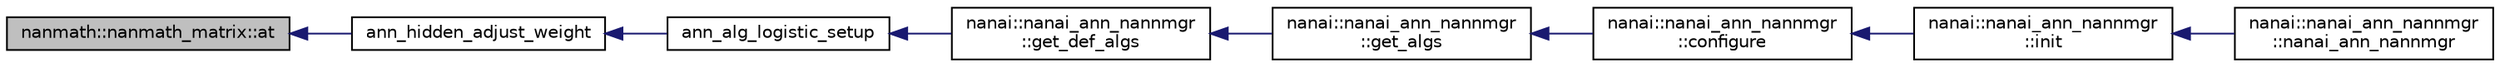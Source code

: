 digraph "nanmath::nanmath_matrix::at"
{
  edge [fontname="Helvetica",fontsize="10",labelfontname="Helvetica",labelfontsize="10"];
  node [fontname="Helvetica",fontsize="10",shape=record];
  rankdir="LR";
  Node1 [label="nanmath::nanmath_matrix::at",height=0.2,width=0.4,color="black", fillcolor="grey75", style="filled", fontcolor="black"];
  Node1 -> Node2 [dir="back",color="midnightblue",fontsize="10",style="solid",fontname="Helvetica"];
  Node2 [label="ann_hidden_adjust_weight",height=0.2,width=0.4,color="black", fillcolor="white", style="filled",URL="$nanai__ann__alg__logistic_8cc.html#ac308ebcb9d03ce254c575e5128e7030c"];
  Node2 -> Node3 [dir="back",color="midnightblue",fontsize="10",style="solid",fontname="Helvetica"];
  Node3 [label="ann_alg_logistic_setup",height=0.2,width=0.4,color="black", fillcolor="white", style="filled",URL="$nanai__ann__alg__logistic_8cc.html#ad91d250f591564487951f4bcf9ced372"];
  Node3 -> Node4 [dir="back",color="midnightblue",fontsize="10",style="solid",fontname="Helvetica"];
  Node4 [label="nanai::nanai_ann_nannmgr\l::get_def_algs",height=0.2,width=0.4,color="black", fillcolor="white", style="filled",URL="$classnanai_1_1nanai__ann__nannmgr.html#a2041f91a11e801557c4e2a310fae4355"];
  Node4 -> Node5 [dir="back",color="midnightblue",fontsize="10",style="solid",fontname="Helvetica"];
  Node5 [label="nanai::nanai_ann_nannmgr\l::get_algs",height=0.2,width=0.4,color="black", fillcolor="white", style="filled",URL="$classnanai_1_1nanai__ann__nannmgr.html#af20462056d6628462b18b865197083a5"];
  Node5 -> Node6 [dir="back",color="midnightblue",fontsize="10",style="solid",fontname="Helvetica"];
  Node6 [label="nanai::nanai_ann_nannmgr\l::configure",height=0.2,width=0.4,color="black", fillcolor="white", style="filled",URL="$classnanai_1_1nanai__ann__nannmgr.html#a4097cd6c0d8c9fbd38df08d4474162d7"];
  Node6 -> Node7 [dir="back",color="midnightblue",fontsize="10",style="solid",fontname="Helvetica"];
  Node7 [label="nanai::nanai_ann_nannmgr\l::init",height=0.2,width=0.4,color="black", fillcolor="white", style="filled",URL="$classnanai_1_1nanai__ann__nannmgr.html#ae4bd257f8c13617deb792e90f72574ea"];
  Node7 -> Node8 [dir="back",color="midnightblue",fontsize="10",style="solid",fontname="Helvetica"];
  Node8 [label="nanai::nanai_ann_nannmgr\l::nanai_ann_nannmgr",height=0.2,width=0.4,color="black", fillcolor="white", style="filled",URL="$classnanai_1_1nanai__ann__nannmgr.html#ac0ab089eae09f4d317218fcad3cfe804"];
}
